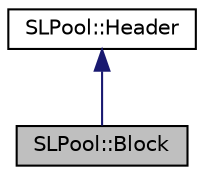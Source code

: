 digraph "SLPool::Block"
{
  edge [fontname="Helvetica",fontsize="10",labelfontname="Helvetica",labelfontsize="10"];
  node [fontname="Helvetica",fontsize="10",shape=record];
  Node0 [label="SLPool::Block",height=0.2,width=0.4,color="black", fillcolor="grey75", style="filled", fontcolor="black"];
  Node1 -> Node0 [dir="back",color="midnightblue",fontsize="10",style="solid"];
  Node1 [label="SLPool::Header",height=0.2,width=0.4,color="black", fillcolor="white", style="filled",URL="$d7/d53/structSLPool_1_1Header.html"];
}
